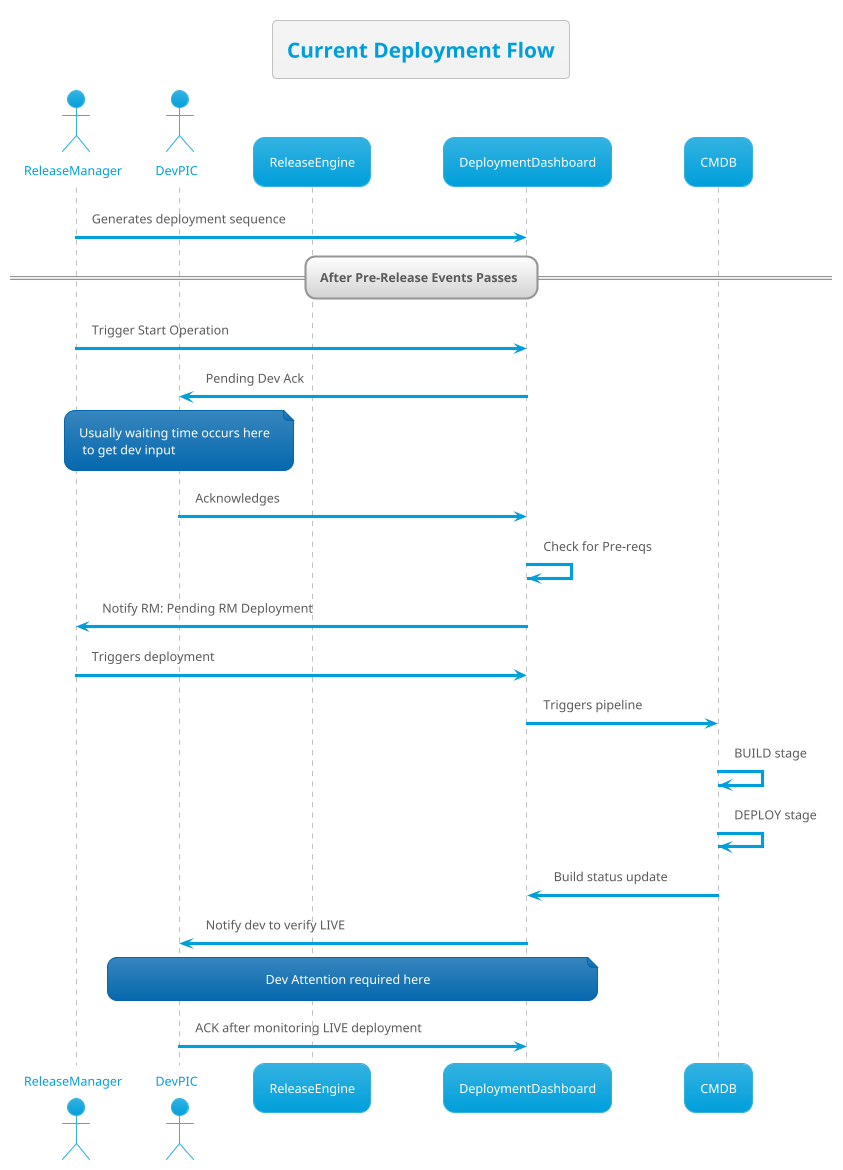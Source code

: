 @startuml
!theme bluegray
skinparam FooterFontColor black
skinparam DatabaseFontColor #007faf

actor ReleaseManager as RM
actor DevPIC as Dev
participant ReleaseEngine as RE
participant DeploymentDashboard as DD
participant CMDB

title Current Deployment Flow
RM -> DD : Generates deployment sequence
== After Pre-Release Events Passes ==
RM -> DD : Trigger Start Operation
DD -> Dev : Pending Dev Ack
note over Dev: Usually waiting time occurs here\n to get dev input
Dev -> DD : Acknowledges

DD -> DD : Check for Pre-reqs
DD -> RM : Notify RM: Pending RM Deployment

RM -> DD: Triggers deployment
DD -> CMDB: Triggers pipeline
CMDB -> CMDB : BUILD stage
CMDB -> CMDB : DEPLOY stage
CMDB -> DD : Build status update

DD -> Dev : Notify dev to verify LIVE
note over Dev,DD: Dev Attention required here
Dev -> DD : ACK after monitoring LIVE deployment


@enduml
